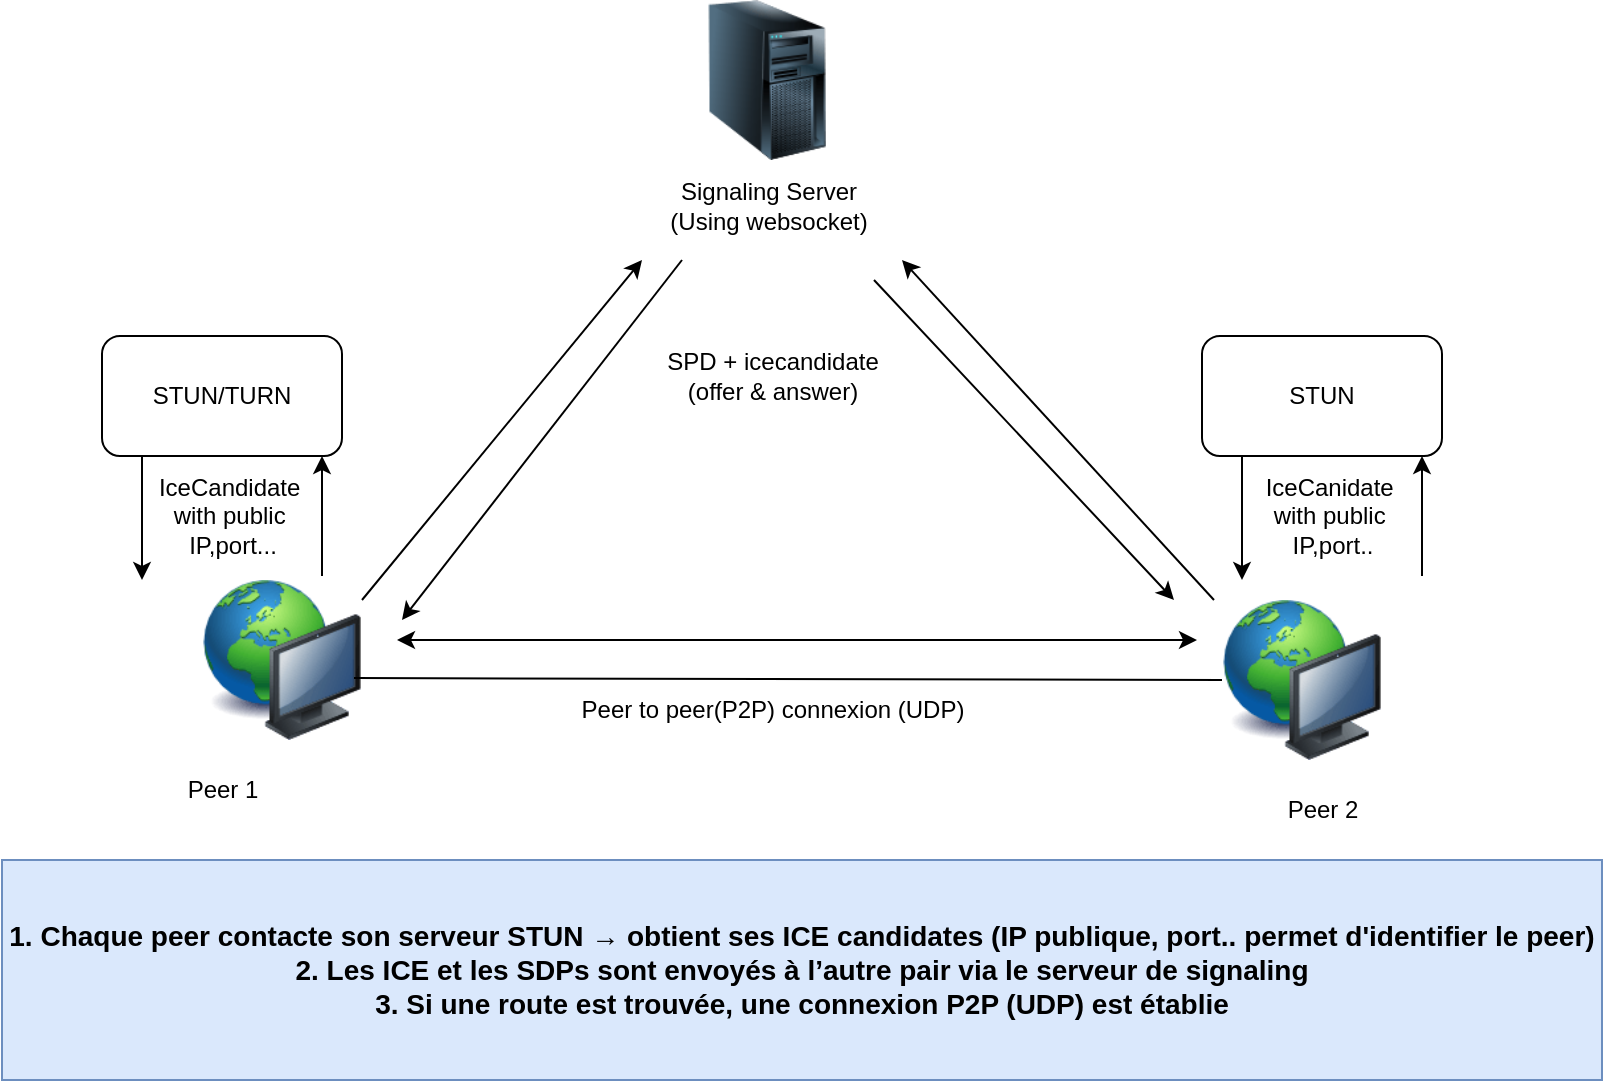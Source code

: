 <mxfile>
    <diagram id="1VkOR_XRadX33QmukeP3" name="Page-1">
        <mxGraphModel dx="826" dy="571" grid="1" gridSize="10" guides="1" tooltips="1" connect="1" arrows="1" fold="1" page="1" pageScale="1" pageWidth="850" pageHeight="1100" math="0" shadow="0">
            <root>
                <mxCell id="0"/>
                <mxCell id="1" parent="0"/>
                <mxCell id="3" value="" style="image;html=1;image=img/lib/clip_art/computers/Network_128x128.png" parent="1" vertex="1">
                    <mxGeometry x="120" y="320" width="80" height="80" as="geometry"/>
                </mxCell>
                <mxCell id="4" value="" style="image;html=1;image=img/lib/clip_art/computers/Network_128x128.png" parent="1" vertex="1">
                    <mxGeometry x="630" y="330" width="80" height="80" as="geometry"/>
                </mxCell>
                <mxCell id="7" value="" style="endArrow=classic;startArrow=classic;html=1;" parent="1" edge="1">
                    <mxGeometry width="50" height="50" relative="1" as="geometry">
                        <mxPoint x="217.5" y="350" as="sourcePoint"/>
                        <mxPoint x="617.5" y="350" as="targetPoint"/>
                    </mxGeometry>
                </mxCell>
                <mxCell id="9" value="Peer to peer(P2P) connexion (UDP)" style="text;html=1;align=center;verticalAlign=middle;resizable=0;points=[];autosize=1;strokeColor=none;fillColor=none;" parent="1" vertex="1">
                    <mxGeometry x="300" y="370" width="210" height="30" as="geometry"/>
                </mxCell>
                <mxCell id="10" value="" style="endArrow=none;html=1;exitX=0.95;exitY=0.613;exitDx=0;exitDy=0;exitPerimeter=0;entryX=0;entryY=0.5;entryDx=0;entryDy=0;" parent="1" source="3" target="4" edge="1">
                    <mxGeometry width="50" height="50" relative="1" as="geometry">
                        <mxPoint x="460" y="380" as="sourcePoint"/>
                        <mxPoint x="510" y="330" as="targetPoint"/>
                    </mxGeometry>
                </mxCell>
                <mxCell id="11" value="" style="group" parent="1" vertex="1" connectable="0">
                    <mxGeometry x="347.5" y="30" width="115" height="123" as="geometry"/>
                </mxCell>
                <mxCell id="2" value="" style="image;html=1;image=img/lib/clip_art/computers/Server_Tower_128x128.png" parent="11" vertex="1">
                    <mxGeometry x="15" width="80" height="80" as="geometry"/>
                </mxCell>
                <mxCell id="8" value="Signaling Server&lt;div&gt;(Using websocket)&lt;/div&gt;" style="text;html=1;align=center;verticalAlign=middle;resizable=0;points=[];autosize=1;strokeColor=none;fillColor=none;" parent="11" vertex="1">
                    <mxGeometry x="-5" y="83" width="120" height="40" as="geometry"/>
                </mxCell>
                <mxCell id="12" value="STUN/TURN" style="rounded=1;whiteSpace=wrap;html=1;" parent="1" vertex="1">
                    <mxGeometry x="70" y="198" width="120" height="60" as="geometry"/>
                </mxCell>
                <mxCell id="14" value="" style="endArrow=classic;html=1;exitX=0.5;exitY=0;exitDx=0;exitDy=0;" parent="1" edge="1">
                    <mxGeometry width="50" height="50" relative="1" as="geometry">
                        <mxPoint x="180" y="318" as="sourcePoint"/>
                        <mxPoint x="180" y="258" as="targetPoint"/>
                    </mxGeometry>
                </mxCell>
                <mxCell id="15" value="" style="endArrow=classic;html=1;exitX=0.25;exitY=1;exitDx=0;exitDy=0;entryX=0;entryY=0;entryDx=0;entryDy=0;" parent="1" edge="1">
                    <mxGeometry width="50" height="50" relative="1" as="geometry">
                        <mxPoint x="90" y="258" as="sourcePoint"/>
                        <mxPoint x="90" y="320" as="targetPoint"/>
                    </mxGeometry>
                </mxCell>
                <mxCell id="19" value="IceCandidate&amp;nbsp;&lt;div&gt;with public&amp;nbsp;&lt;/div&gt;&lt;div&gt;IP,port...&lt;/div&gt;" style="text;html=1;align=center;verticalAlign=middle;resizable=0;points=[];autosize=1;strokeColor=none;fillColor=none;" parent="1" vertex="1">
                    <mxGeometry x="85" y="258" width="100" height="60" as="geometry"/>
                </mxCell>
                <mxCell id="23" value="&lt;div style=&quot;text-wrap-mode: nowrap;&quot;&gt;&lt;font style=&quot;font-size: 14px;&quot;&gt;&lt;b&gt;1. Chaque peer contacte son serveur STUN → obtient ses ICE candidates (IP publique, port.. permet d&#39;identifier le peer)&lt;/b&gt;&lt;/font&gt;&lt;/div&gt;&lt;div style=&quot;text-wrap-mode: nowrap;&quot;&gt;&lt;font style=&quot;font-size: 14px;&quot;&gt;&lt;b&gt;2. Les ICE et les SDPs sont envoyés à l’autre pair via le serveur de signaling&lt;/b&gt;&lt;/font&gt;&lt;/div&gt;&lt;div style=&quot;text-wrap-mode: nowrap;&quot;&gt;&lt;font style=&quot;font-size: 14px;&quot;&gt;&lt;b&gt;3. Si une route est trouvée, une connexion P2P (UDP) est établie&lt;/b&gt;&lt;/font&gt;&lt;/div&gt;" style="rounded=0;whiteSpace=wrap;html=1;fillColor=#dae8fc;strokeColor=#6c8ebf;" parent="1" vertex="1">
                    <mxGeometry x="20" y="460" width="800" height="110" as="geometry"/>
                </mxCell>
                <mxCell id="24" value="Peer 1" style="text;html=1;align=center;verticalAlign=middle;resizable=0;points=[];autosize=1;strokeColor=none;fillColor=none;" parent="1" vertex="1">
                    <mxGeometry x="100" y="410" width="60" height="30" as="geometry"/>
                </mxCell>
                <mxCell id="25" value="Peer 2" style="text;html=1;align=center;verticalAlign=middle;resizable=0;points=[];autosize=1;strokeColor=none;fillColor=none;" parent="1" vertex="1">
                    <mxGeometry x="650" y="420" width="60" height="30" as="geometry"/>
                </mxCell>
                <mxCell id="26" value="STUN" style="rounded=1;whiteSpace=wrap;html=1;" parent="1" vertex="1">
                    <mxGeometry x="620" y="198" width="120" height="60" as="geometry"/>
                </mxCell>
                <mxCell id="27" value="" style="endArrow=classic;html=1;exitX=0.5;exitY=0;exitDx=0;exitDy=0;" parent="1" edge="1">
                    <mxGeometry width="50" height="50" relative="1" as="geometry">
                        <mxPoint x="730" y="318" as="sourcePoint"/>
                        <mxPoint x="730" y="258" as="targetPoint"/>
                    </mxGeometry>
                </mxCell>
                <mxCell id="28" value="" style="endArrow=classic;html=1;exitX=0.25;exitY=1;exitDx=0;exitDy=0;entryX=0;entryY=0;entryDx=0;entryDy=0;" parent="1" edge="1">
                    <mxGeometry width="50" height="50" relative="1" as="geometry">
                        <mxPoint x="640" y="258" as="sourcePoint"/>
                        <mxPoint x="640" y="320" as="targetPoint"/>
                    </mxGeometry>
                </mxCell>
                <mxCell id="29" value="IceCanidate&amp;nbsp;&lt;div&gt;with public&amp;nbsp;&lt;/div&gt;&lt;div&gt;IP,port..&lt;/div&gt;" style="text;html=1;align=center;verticalAlign=middle;resizable=0;points=[];autosize=1;strokeColor=none;fillColor=none;" parent="1" vertex="1">
                    <mxGeometry x="640" y="258" width="90" height="60" as="geometry"/>
                </mxCell>
                <mxCell id="30" value="" style="endArrow=classic;html=1;" parent="1" edge="1">
                    <mxGeometry width="50" height="50" relative="1" as="geometry">
                        <mxPoint x="200" y="330" as="sourcePoint"/>
                        <mxPoint x="340" y="160" as="targetPoint"/>
                    </mxGeometry>
                </mxCell>
                <mxCell id="31" value="" style="endArrow=classic;html=1;" parent="1" edge="1">
                    <mxGeometry width="50" height="50" relative="1" as="geometry">
                        <mxPoint x="626" y="330" as="sourcePoint"/>
                        <mxPoint x="470" y="160" as="targetPoint"/>
                    </mxGeometry>
                </mxCell>
                <mxCell id="32" value="" style="endArrow=classic;html=1;" parent="1" edge="1">
                    <mxGeometry width="50" height="50" relative="1" as="geometry">
                        <mxPoint x="360" y="160" as="sourcePoint"/>
                        <mxPoint x="220" y="340" as="targetPoint"/>
                    </mxGeometry>
                </mxCell>
                <mxCell id="34" value="" style="endArrow=classic;html=1;" parent="1" edge="1">
                    <mxGeometry width="50" height="50" relative="1" as="geometry">
                        <mxPoint x="456" y="170" as="sourcePoint"/>
                        <mxPoint x="606" y="330" as="targetPoint"/>
                    </mxGeometry>
                </mxCell>
                <mxCell id="35" value="SPD + icecandidate&lt;div&gt;(offer &amp;amp; answer)&lt;/div&gt;" style="text;html=1;align=center;verticalAlign=middle;resizable=0;points=[];autosize=1;strokeColor=none;fillColor=none;" parent="1" vertex="1">
                    <mxGeometry x="340" y="198" width="130" height="40" as="geometry"/>
                </mxCell>
            </root>
        </mxGraphModel>
    </diagram>
</mxfile>